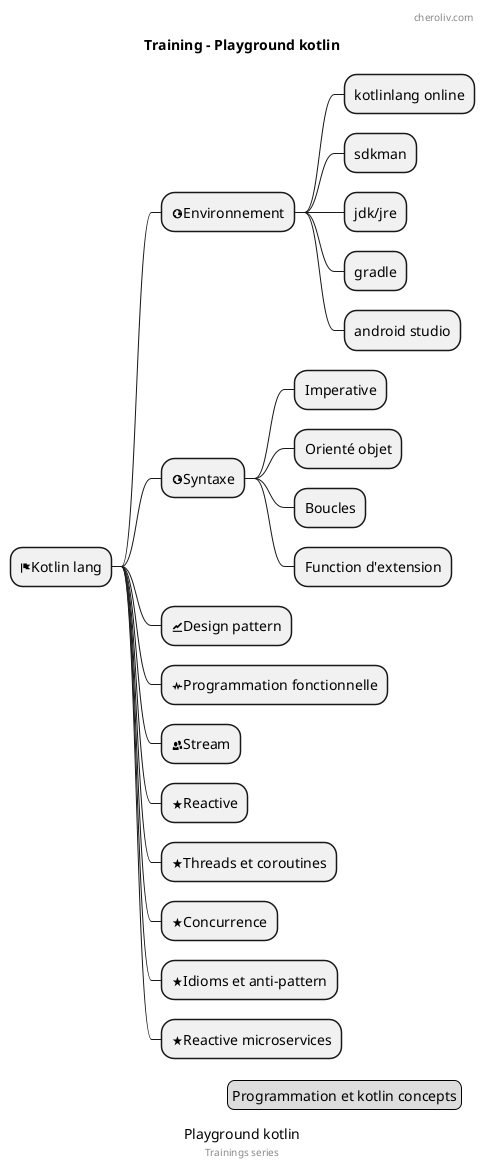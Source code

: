 @startmindmap
'https://plantuml.com/mindmap-diagram

caption Playground kotlin
title Training - Playground kotlin

* <&flag>Kotlin lang

** <&globe>Environnement
*** kotlinlang online
*** sdkman
*** jdk/jre
*** gradle
*** android studio

** <&globe>Syntaxe
*** Imperative
*** Orienté objet
*** Boucles
*** Function d'extension

** <&graph>Design pattern
** <&pulse>Programmation fonctionnelle
** <&people>Stream
** <&star>Reactive
** <&star>Threads et coroutines
** <&star>Concurrence
** <&star>Idioms et anti-pattern
** <&star>Reactive microservices


header
    cheroliv.com
endheader

center footer Trainings series

legend right
  Programmation et kotlin concepts
endlegend
@endmindmap
